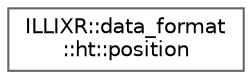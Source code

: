 digraph "Graphical Class Hierarchy"
{
 // LATEX_PDF_SIZE
  bgcolor="transparent";
  edge [fontname=Helvetica,fontsize=10,labelfontname=Helvetica,labelfontsize=10];
  node [fontname=Helvetica,fontsize=10,shape=box,height=0.2,width=0.4];
  rankdir="LR";
  Node0 [id="Node000000",label="ILLIXR::data_format\l::ht::position",height=0.2,width=0.4,color="grey40", fillcolor="white", style="filled",URL="$structILLIXR_1_1data__format_1_1ht_1_1position.html",tooltip=" "];
}

